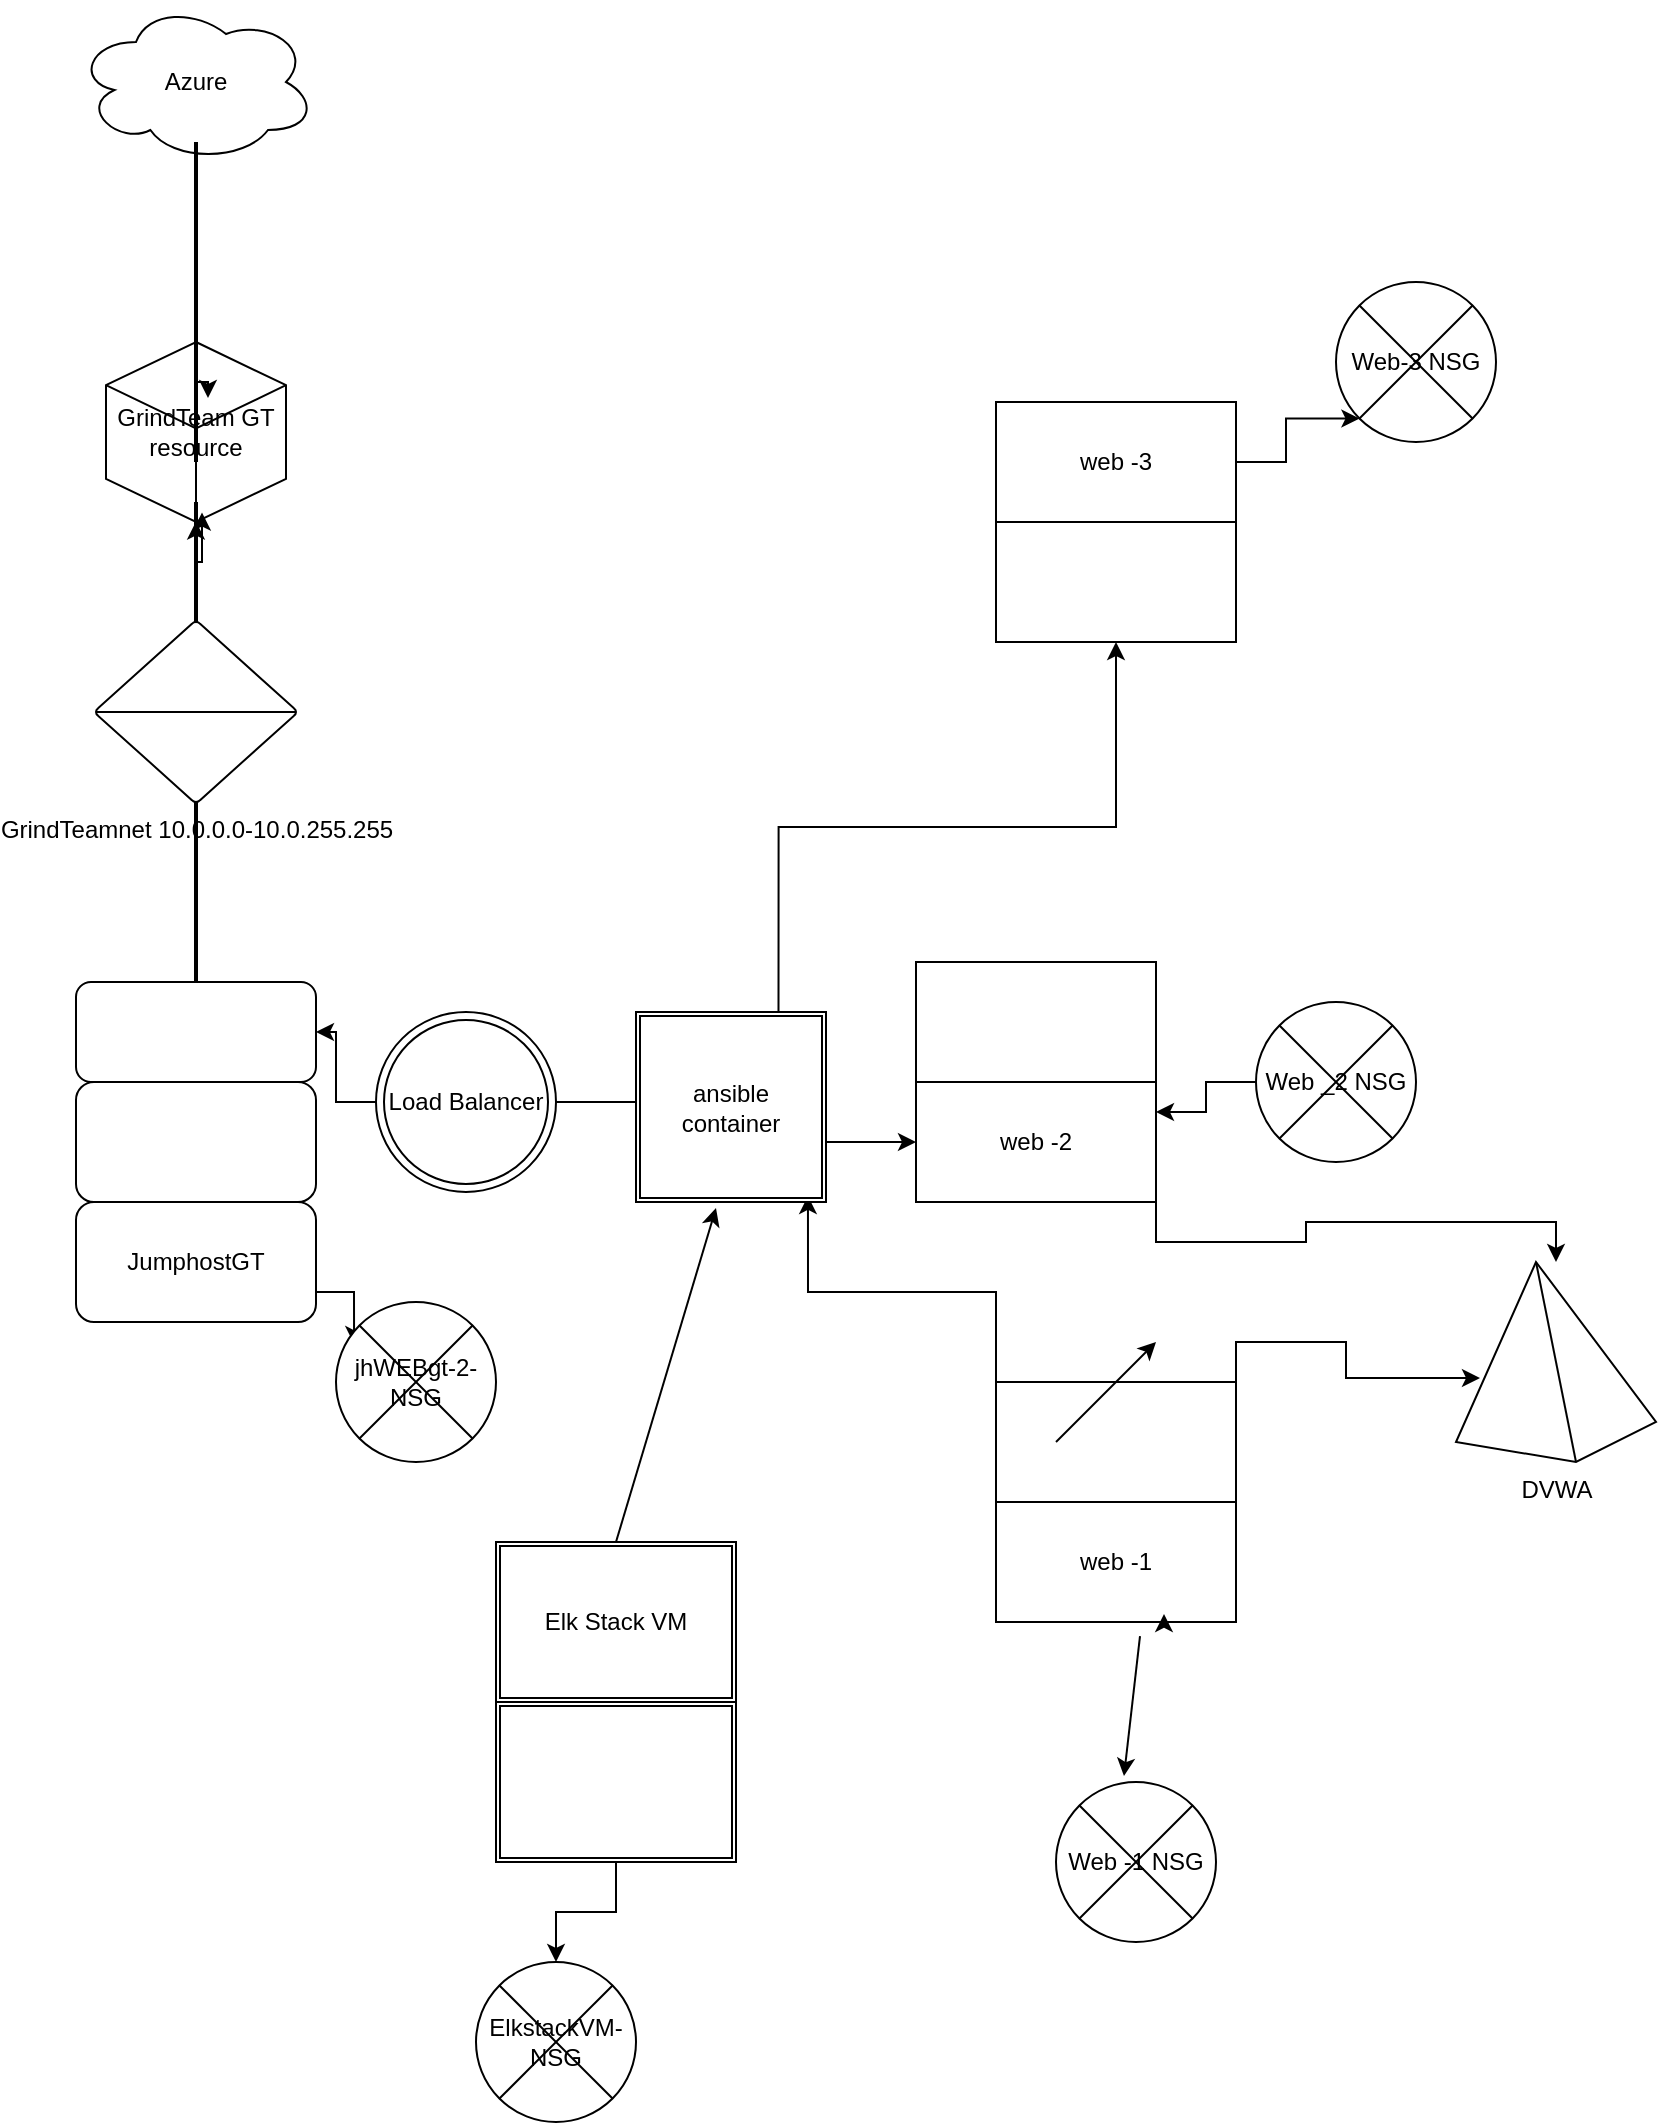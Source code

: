 <mxfile version="13.9.2" type="google"><diagram id="x0E9xOjFkswCIX4XWeaa" name="Page-1"><mxGraphModel dx="1422" dy="794" grid="1" gridSize="10" guides="1" tooltips="1" connect="1" arrows="1" fold="1" page="1" pageScale="1" pageWidth="850" pageHeight="1100" math="0" shadow="0"><root><object label="" id="0"><mxCell/></object><mxCell id="1" parent="0"/><mxCell id="aI1xOFrIRYfNmu1N9Br_-28" style="edgeStyle=orthogonalEdgeStyle;rounded=0;orthogonalLoop=1;jettySize=auto;html=1;exitX=1;exitY=0.5;exitDx=0;exitDy=0;entryX=0;entryY=0.5;entryDx=0;entryDy=0;" parent="1" source="aI1xOFrIRYfNmu1N9Br_-57" target="aI1xOFrIRYfNmu1N9Br_-19" edge="1"><mxGeometry relative="1" as="geometry"/></mxCell><mxCell id="aI1xOFrIRYfNmu1N9Br_-1" value="" style="rounded=1;whiteSpace=wrap;html=1;" parent="1" vertex="1"><mxGeometry x="50" y="540" width="120" height="60" as="geometry"/></mxCell><mxCell id="AcKdKIbdvcV_N7q0XEn0-6" style="edgeStyle=orthogonalEdgeStyle;rounded=0;orthogonalLoop=1;jettySize=auto;html=1;exitX=1;exitY=0.75;exitDx=0;exitDy=0;entryX=0.113;entryY=0.263;entryDx=0;entryDy=0;entryPerimeter=0;" edge="1" parent="1" source="aI1xOFrIRYfNmu1N9Br_-2" target="aI1xOFrIRYfNmu1N9Br_-41"><mxGeometry relative="1" as="geometry"/></mxCell><mxCell id="aI1xOFrIRYfNmu1N9Br_-2" value="JumphostGT" style="rounded=1;whiteSpace=wrap;html=1;" parent="1" vertex="1"><mxGeometry x="50" y="600" width="120" height="60" as="geometry"/></mxCell><mxCell id="aI1xOFrIRYfNmu1N9Br_-3" value="" style="rounded=1;whiteSpace=wrap;html=1;" parent="1" vertex="1"><mxGeometry x="50" y="490" width="120" height="50" as="geometry"/></mxCell><mxCell id="aI1xOFrIRYfNmu1N9Br_-16" value="web -1" style="rounded=0;whiteSpace=wrap;html=1;" parent="1" vertex="1"><mxGeometry x="510" y="750" width="120" height="60" as="geometry"/></mxCell><mxCell id="aI1xOFrIRYfNmu1N9Br_-67" style="edgeStyle=orthogonalEdgeStyle;rounded=0;orthogonalLoop=1;jettySize=auto;html=1;exitX=1;exitY=0;exitDx=0;exitDy=0;entryX=0.12;entryY=0.58;entryDx=0;entryDy=0;entryPerimeter=0;" parent="1" source="aI1xOFrIRYfNmu1N9Br_-17" target="aI1xOFrIRYfNmu1N9Br_-66" edge="1"><mxGeometry relative="1" as="geometry"/></mxCell><mxCell id="AcKdKIbdvcV_N7q0XEn0-10" style="edgeStyle=orthogonalEdgeStyle;rounded=0;orthogonalLoop=1;jettySize=auto;html=1;exitX=0;exitY=0;exitDx=0;exitDy=0;entryX=0.905;entryY=0.968;entryDx=0;entryDy=0;entryPerimeter=0;" edge="1" parent="1" source="aI1xOFrIRYfNmu1N9Br_-17" target="aI1xOFrIRYfNmu1N9Br_-59"><mxGeometry relative="1" as="geometry"/></mxCell><mxCell id="aI1xOFrIRYfNmu1N9Br_-17" value="" style="rounded=0;whiteSpace=wrap;html=1;" parent="1" vertex="1"><mxGeometry x="510" y="690" width="120" height="60" as="geometry"/></mxCell><mxCell id="aI1xOFrIRYfNmu1N9Br_-18" value="" style="rounded=0;whiteSpace=wrap;html=1;" parent="1" vertex="1"><mxGeometry x="470" y="480" width="120" height="60" as="geometry"/></mxCell><mxCell id="aI1xOFrIRYfNmu1N9Br_-68" style="edgeStyle=orthogonalEdgeStyle;rounded=0;orthogonalLoop=1;jettySize=auto;html=1;exitX=1;exitY=1;exitDx=0;exitDy=0;" parent="1" source="aI1xOFrIRYfNmu1N9Br_-19" target="aI1xOFrIRYfNmu1N9Br_-66" edge="1"><mxGeometry relative="1" as="geometry"/></mxCell><mxCell id="aI1xOFrIRYfNmu1N9Br_-19" value="web -2" style="rounded=0;whiteSpace=wrap;html=1;" parent="1" vertex="1"><mxGeometry x="470" y="540" width="120" height="60" as="geometry"/></mxCell><mxCell id="aI1xOFrIRYfNmu1N9Br_-22" value="Azure" style="ellipse;shape=cloud;whiteSpace=wrap;html=1;" parent="1" vertex="1"><mxGeometry x="50" width="120" height="80" as="geometry"/></mxCell><mxCell id="aI1xOFrIRYfNmu1N9Br_-23" value="GrindTeam GT resource" style="html=1;whiteSpace=wrap;shape=isoCube2;backgroundOutline=1;isoAngle=15;" parent="1" vertex="1"><mxGeometry x="65" y="170" width="90" height="90" as="geometry"/></mxCell><mxCell id="aI1xOFrIRYfNmu1N9Br_-24" value="" style="line;strokeWidth=2;direction=south;html=1;" parent="1" vertex="1"><mxGeometry x="105" y="70" width="10" height="160" as="geometry"/></mxCell><mxCell id="aI1xOFrIRYfNmu1N9Br_-47" style="edgeStyle=orthogonalEdgeStyle;rounded=0;orthogonalLoop=1;jettySize=auto;html=1;exitX=0.25;exitY=0.5;exitDx=0;exitDy=0;exitPerimeter=0;" parent="1" source="aI1xOFrIRYfNmu1N9Br_-31" edge="1"><mxGeometry relative="1" as="geometry"><mxPoint x="110" y="265" as="targetPoint"/></mxGeometry></mxCell><mxCell id="aI1xOFrIRYfNmu1N9Br_-31" value="" style="line;strokeWidth=2;direction=south;html=1;" parent="1" vertex="1"><mxGeometry x="105" y="250" width="10" height="60" as="geometry"/></mxCell><mxCell id="aI1xOFrIRYfNmu1N9Br_-33" style="edgeStyle=orthogonalEdgeStyle;rounded=0;orthogonalLoop=1;jettySize=auto;html=1;exitX=0;exitY=0.5;exitDx=0;exitDy=0;exitPerimeter=0;entryX=0.088;entryY=0.2;entryDx=0;entryDy=0;entryPerimeter=0;" parent="1" source="aI1xOFrIRYfNmu1N9Br_-31" target="aI1xOFrIRYfNmu1N9Br_-31" edge="1"><mxGeometry relative="1" as="geometry"><Array as="points"><mxPoint x="113" y="280"/></Array></mxGeometry></mxCell><mxCell id="aI1xOFrIRYfNmu1N9Br_-34" style="edgeStyle=orthogonalEdgeStyle;rounded=0;orthogonalLoop=1;jettySize=auto;html=1;entryX=0.163;entryY=0.5;entryDx=0;entryDy=0;entryPerimeter=0;" parent="1" target="aI1xOFrIRYfNmu1N9Br_-31" edge="1"><mxGeometry relative="1" as="geometry"><mxPoint x="110" y="280" as="sourcePoint"/><Array as="points"><mxPoint x="110" y="306"/><mxPoint x="110" y="306"/></Array></mxGeometry></mxCell><mxCell id="aI1xOFrIRYfNmu1N9Br_-37" style="edgeStyle=orthogonalEdgeStyle;rounded=0;orthogonalLoop=1;jettySize=auto;html=1;exitX=0.75;exitY=0.5;exitDx=0;exitDy=0;exitPerimeter=0;entryX=0.8;entryY=-0.1;entryDx=0;entryDy=0;entryPerimeter=0;" parent="1" source="aI1xOFrIRYfNmu1N9Br_-24" target="aI1xOFrIRYfNmu1N9Br_-24" edge="1"><mxGeometry relative="1" as="geometry"/></mxCell><mxCell id="aI1xOFrIRYfNmu1N9Br_-41" value="jhWEBgt-2-NSG" style="shape=sumEllipse;perimeter=ellipsePerimeter;whiteSpace=wrap;html=1;backgroundOutline=1;" parent="1" vertex="1"><mxGeometry x="180" y="650" width="80" height="80" as="geometry"/></mxCell><mxCell id="aI1xOFrIRYfNmu1N9Br_-44" value="Web-3 NSG" style="shape=sumEllipse;perimeter=ellipsePerimeter;whiteSpace=wrap;html=1;backgroundOutline=1;" parent="1" vertex="1"><mxGeometry x="680" y="140" width="80" height="80" as="geometry"/></mxCell><mxCell id="aI1xOFrIRYfNmu1N9Br_-48" value="GrindTeamnet 10.0.0.0-10.0.255.255" style="verticalLabelPosition=bottom;verticalAlign=top;html=1;shape=mxgraph.flowchart.sort;" parent="1" vertex="1"><mxGeometry x="60" y="310" width="100" height="90" as="geometry"/></mxCell><mxCell id="aI1xOFrIRYfNmu1N9Br_-51" value="" style="line;strokeWidth=2;direction=south;html=1;" parent="1" vertex="1"><mxGeometry x="105" y="400" width="10" height="90" as="geometry"/></mxCell><mxCell id="aI1xOFrIRYfNmu1N9Br_-53" style="edgeStyle=orthogonalEdgeStyle;rounded=0;orthogonalLoop=1;jettySize=auto;html=1;entryX=1;entryY=0.25;entryDx=0;entryDy=0;" parent="1" source="aI1xOFrIRYfNmu1N9Br_-52" target="aI1xOFrIRYfNmu1N9Br_-19" edge="1"><mxGeometry relative="1" as="geometry"/></mxCell><mxCell id="aI1xOFrIRYfNmu1N9Br_-52" value="Web _2 NSG" style="shape=sumEllipse;perimeter=ellipsePerimeter;whiteSpace=wrap;html=1;backgroundOutline=1;" parent="1" vertex="1"><mxGeometry x="640" y="500" width="80" height="80" as="geometry"/></mxCell><mxCell id="aI1xOFrIRYfNmu1N9Br_-54" value="Web -1 NSG" style="shape=sumEllipse;perimeter=ellipsePerimeter;whiteSpace=wrap;html=1;backgroundOutline=1;" parent="1" vertex="1"><mxGeometry x="540" y="890" width="80" height="80" as="geometry"/></mxCell><mxCell id="AcKdKIbdvcV_N7q0XEn0-7" value="" style="edgeStyle=orthogonalEdgeStyle;rounded=0;orthogonalLoop=1;jettySize=auto;html=1;" edge="1" parent="1" source="aI1xOFrIRYfNmu1N9Br_-57" target="aI1xOFrIRYfNmu1N9Br_-3"><mxGeometry relative="1" as="geometry"/></mxCell><mxCell id="aI1xOFrIRYfNmu1N9Br_-57" value="Load Balancer" style="ellipse;shape=doubleEllipse;whiteSpace=wrap;html=1;aspect=fixed;" parent="1" vertex="1"><mxGeometry x="200" y="505" width="90" height="90" as="geometry"/></mxCell><mxCell id="AcKdKIbdvcV_N7q0XEn0-9" style="edgeStyle=orthogonalEdgeStyle;rounded=0;orthogonalLoop=1;jettySize=auto;html=1;exitX=0.75;exitY=0;exitDx=0;exitDy=0;" edge="1" parent="1" source="aI1xOFrIRYfNmu1N9Br_-59" target="aI1xOFrIRYfNmu1N9Br_-20"><mxGeometry relative="1" as="geometry"/></mxCell><mxCell id="aI1xOFrIRYfNmu1N9Br_-59" value="ansible container" style="shape=ext;double=1;whiteSpace=wrap;html=1;aspect=fixed;" parent="1" vertex="1"><mxGeometry x="330" y="505" width="95" height="95" as="geometry"/></mxCell><mxCell id="aI1xOFrIRYfNmu1N9Br_-61" value="Elk Stack VM" style="shape=ext;double=1;rounded=0;whiteSpace=wrap;html=1;" parent="1" vertex="1"><mxGeometry x="260" y="770" width="120" height="80" as="geometry"/></mxCell><mxCell id="AcKdKIbdvcV_N7q0XEn0-14" value="" style="edgeStyle=orthogonalEdgeStyle;rounded=0;orthogonalLoop=1;jettySize=auto;html=1;" edge="1" parent="1" source="aI1xOFrIRYfNmu1N9Br_-62" target="aI1xOFrIRYfNmu1N9Br_-64"><mxGeometry relative="1" as="geometry"/></mxCell><mxCell id="aI1xOFrIRYfNmu1N9Br_-62" value="" style="shape=ext;double=1;rounded=0;whiteSpace=wrap;html=1;" parent="1" vertex="1"><mxGeometry x="260" y="850" width="120" height="80" as="geometry"/></mxCell><mxCell id="aI1xOFrIRYfNmu1N9Br_-64" value="ElkstackVM-NSG" style="shape=sumEllipse;perimeter=ellipsePerimeter;whiteSpace=wrap;html=1;backgroundOutline=1;" parent="1" vertex="1"><mxGeometry x="250" y="980" width="80" height="80" as="geometry"/></mxCell><mxCell id="aI1xOFrIRYfNmu1N9Br_-66" value="DVWA" style="verticalLabelPosition=bottom;verticalAlign=top;html=1;shape=mxgraph.basic.pyramid;dx1=0.4;dx2=0.6;dy1=0.9;dy2=0.8;" parent="1" vertex="1"><mxGeometry x="740" y="630" width="100" height="100" as="geometry"/></mxCell><mxCell id="AcKdKIbdvcV_N7q0XEn0-8" style="edgeStyle=orthogonalEdgeStyle;rounded=0;orthogonalLoop=1;jettySize=auto;html=1;exitX=1;exitY=0.5;exitDx=0;exitDy=0;entryX=0;entryY=1;entryDx=0;entryDy=0;" edge="1" parent="1" source="aI1xOFrIRYfNmu1N9Br_-21" target="aI1xOFrIRYfNmu1N9Br_-44"><mxGeometry relative="1" as="geometry"/></mxCell><mxCell id="aI1xOFrIRYfNmu1N9Br_-21" value="web -3" style="rounded=0;whiteSpace=wrap;html=1;" parent="1" vertex="1"><mxGeometry x="510" y="200" width="120" height="60" as="geometry"/></mxCell><mxCell id="AcKdKIbdvcV_N7q0XEn0-2" value="" style="endArrow=block;startArrow=block;endFill=1;startFill=1;html=1;" edge="1" parent="1" source="aI1xOFrIRYfNmu1N9Br_-20" target="aI1xOFrIRYfNmu1N9Br_-21"><mxGeometry width="160" relative="1" as="geometry"><mxPoint x="302.5" y="389" as="sourcePoint"/><mxPoint x="427.5" y="389" as="targetPoint"/></mxGeometry></mxCell><mxCell id="aI1xOFrIRYfNmu1N9Br_-20" value="" style="rounded=0;whiteSpace=wrap;html=1;" parent="1" vertex="1"><mxGeometry x="510" y="260" width="120" height="60" as="geometry"/></mxCell><mxCell id="AcKdKIbdvcV_N7q0XEn0-11" style="edgeStyle=orthogonalEdgeStyle;rounded=0;orthogonalLoop=1;jettySize=auto;html=1;exitX=0.75;exitY=1;exitDx=0;exitDy=0;entryX=0.7;entryY=0.933;entryDx=0;entryDy=0;entryPerimeter=0;" edge="1" parent="1" source="aI1xOFrIRYfNmu1N9Br_-16" target="aI1xOFrIRYfNmu1N9Br_-16"><mxGeometry relative="1" as="geometry"/></mxCell><mxCell id="AcKdKIbdvcV_N7q0XEn0-12" value="" style="endArrow=classic;html=1;entryX=0.421;entryY=1.032;entryDx=0;entryDy=0;entryPerimeter=0;" edge="1" parent="1" target="aI1xOFrIRYfNmu1N9Br_-59"><mxGeometry width="50" height="50" relative="1" as="geometry"><mxPoint x="320" y="770" as="sourcePoint"/><mxPoint x="370" y="720" as="targetPoint"/><Array as="points"><mxPoint x="320" y="770"/></Array></mxGeometry></mxCell><mxCell id="AcKdKIbdvcV_N7q0XEn0-13" value="" style="endArrow=classic;html=1;" edge="1" parent="1"><mxGeometry width="50" height="50" relative="1" as="geometry"><mxPoint x="540" y="720" as="sourcePoint"/><mxPoint x="590" y="670" as="targetPoint"/></mxGeometry></mxCell><mxCell id="AcKdKIbdvcV_N7q0XEn0-15" value="" style="endArrow=classic;html=1;entryX=0.425;entryY=-0.037;entryDx=0;entryDy=0;entryPerimeter=0;exitX=0.6;exitY=1.117;exitDx=0;exitDy=0;exitPerimeter=0;" edge="1" parent="1" source="aI1xOFrIRYfNmu1N9Br_-16" target="aI1xOFrIRYfNmu1N9Br_-54"><mxGeometry width="50" height="50" relative="1" as="geometry"><mxPoint x="580" y="820" as="sourcePoint"/><mxPoint x="610" y="810" as="targetPoint"/></mxGeometry></mxCell></root></mxGraphModel></diagram></mxfile>
